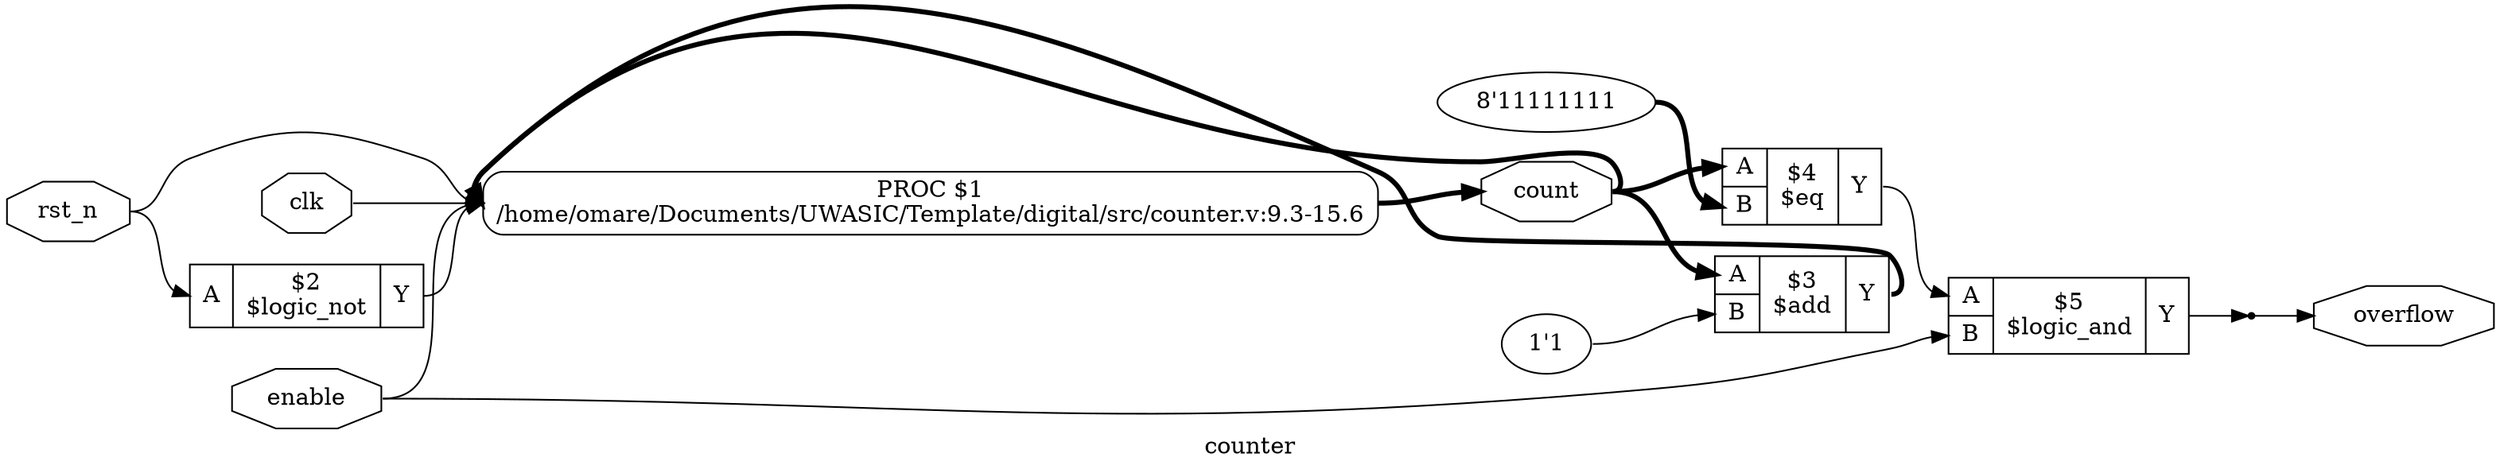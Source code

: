 digraph "counter" {
label="counter";
rankdir="LR";
remincross=true;
n6 [ shape=octagon, label="overflow", color="black", fontcolor="black"];
n7 [ shape=octagon, label="count", color="black", fontcolor="black"];
n8 [ shape=octagon, label="enable", color="black", fontcolor="black"];
n9 [ shape=octagon, label="rst_n", color="black", fontcolor="black"];
n10 [ shape=octagon, label="clk", color="black", fontcolor="black"];
c14 [ shape=record, label="{{<p11> A|<p12> B}|$5\n$logic_and|{<p13> Y}}",  ];
v0 [ label="8'11111111" ];
c15 [ shape=record, label="{{<p11> A|<p12> B}|$4\n$eq|{<p13> Y}}",  ];
v1 [ label="1'1" ];
c16 [ shape=record, label="{{<p11> A|<p12> B}|$3\n$add|{<p13> Y}}",  ];
c17 [ shape=record, label="{{<p11> A}|$2\n$logic_not|{<p13> Y}}",  ];
p2 [shape=box, style=rounded, label="PROC $1\n/home/omare/Documents/UWASIC/Template/digital/src/counter.v:9.3-15.6", ];
x3 [shape=point, ];
c14:p13:e -> x3:w [color="black", fontcolor="black", label=""];
n10:e -> p2:w [color="black", fontcolor="black", label=""];
c15:p13:e -> c14:p11:w [color="black", fontcolor="black", label=""];
c16:p13:e -> p2:w [color="black", fontcolor="black", style="setlinewidth(3)", label=""];
c17:p13:e -> p2:w [color="black", fontcolor="black", label=""];
x3:e -> n6:w [color="black", fontcolor="black", label=""];
p2:e -> n7:w [color="black", fontcolor="black", style="setlinewidth(3)", label=""];
n7:e -> c15:p11:w [color="black", fontcolor="black", style="setlinewidth(3)", label=""];
n7:e -> c16:p11:w [color="black", fontcolor="black", style="setlinewidth(3)", label=""];
n7:e -> p2:w [color="black", fontcolor="black", style="setlinewidth(3)", label=""];
n8:e -> c14:p12:w [color="black", fontcolor="black", label=""];
n8:e -> p2:w [color="black", fontcolor="black", label=""];
n9:e -> c17:p11:w [color="black", fontcolor="black", label=""];
n9:e -> p2:w [color="black", fontcolor="black", label=""];
v0:e -> c15:p12:w [color="black", fontcolor="black", style="setlinewidth(3)", label=""];
v1:e -> c16:p12:w [color="black", fontcolor="black", label=""];
}
